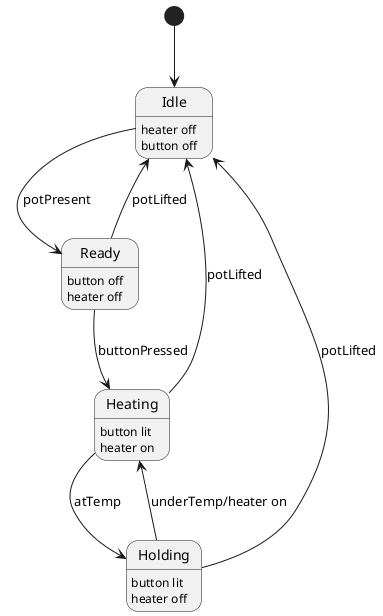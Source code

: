 @startuml
hide empty description

[*] --> Idle
Idle: heater off
Idle: button off

Idle --> Ready : potPresent

Ready --> Heating : buttonPressed
Ready: button off
Ready: heater off

Ready --> Idle : potLifted

Heating --> Holding : atTemp
Heating: button lit
Heating: heater on

Heating --> Idle : potLifted

Holding --> Idle : potLifted
Holding: button lit
Holding: heater off

Holding --> Heating: underTemp/heater on
@enduml
